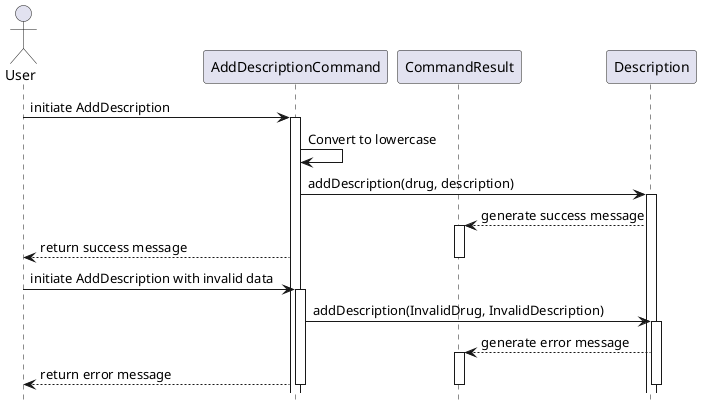 @startuml

hide footbox
actor User
participant AddDescriptionCommand
participant CommandResult

User -> AddDescriptionCommand: initiate AddDescription
Activate AddDescriptionCommand

AddDescriptionCommand -> AddDescriptionCommand : Convert to lowercase

AddDescriptionCommand -> Description: addDescription(drug, description)
Activate Description

Description --> CommandResult: generate success message
Activate CommandResult

AddDescriptionCommand --> User: return success message
Deactivate CommandResult

User -> AddDescriptionCommand: initiate AddDescription with invalid data
Activate AddDescriptionCommand

AddDescriptionCommand -> Description: addDescription(InvalidDrug, InvalidDescription)
Activate Description

Description --> CommandResult: generate error message
Activate CommandResult

AddDescriptionCommand --> User: return error message
Deactivate CommandResult

Deactivate Description
Deactivate AddDescriptionCommand
@enduml

